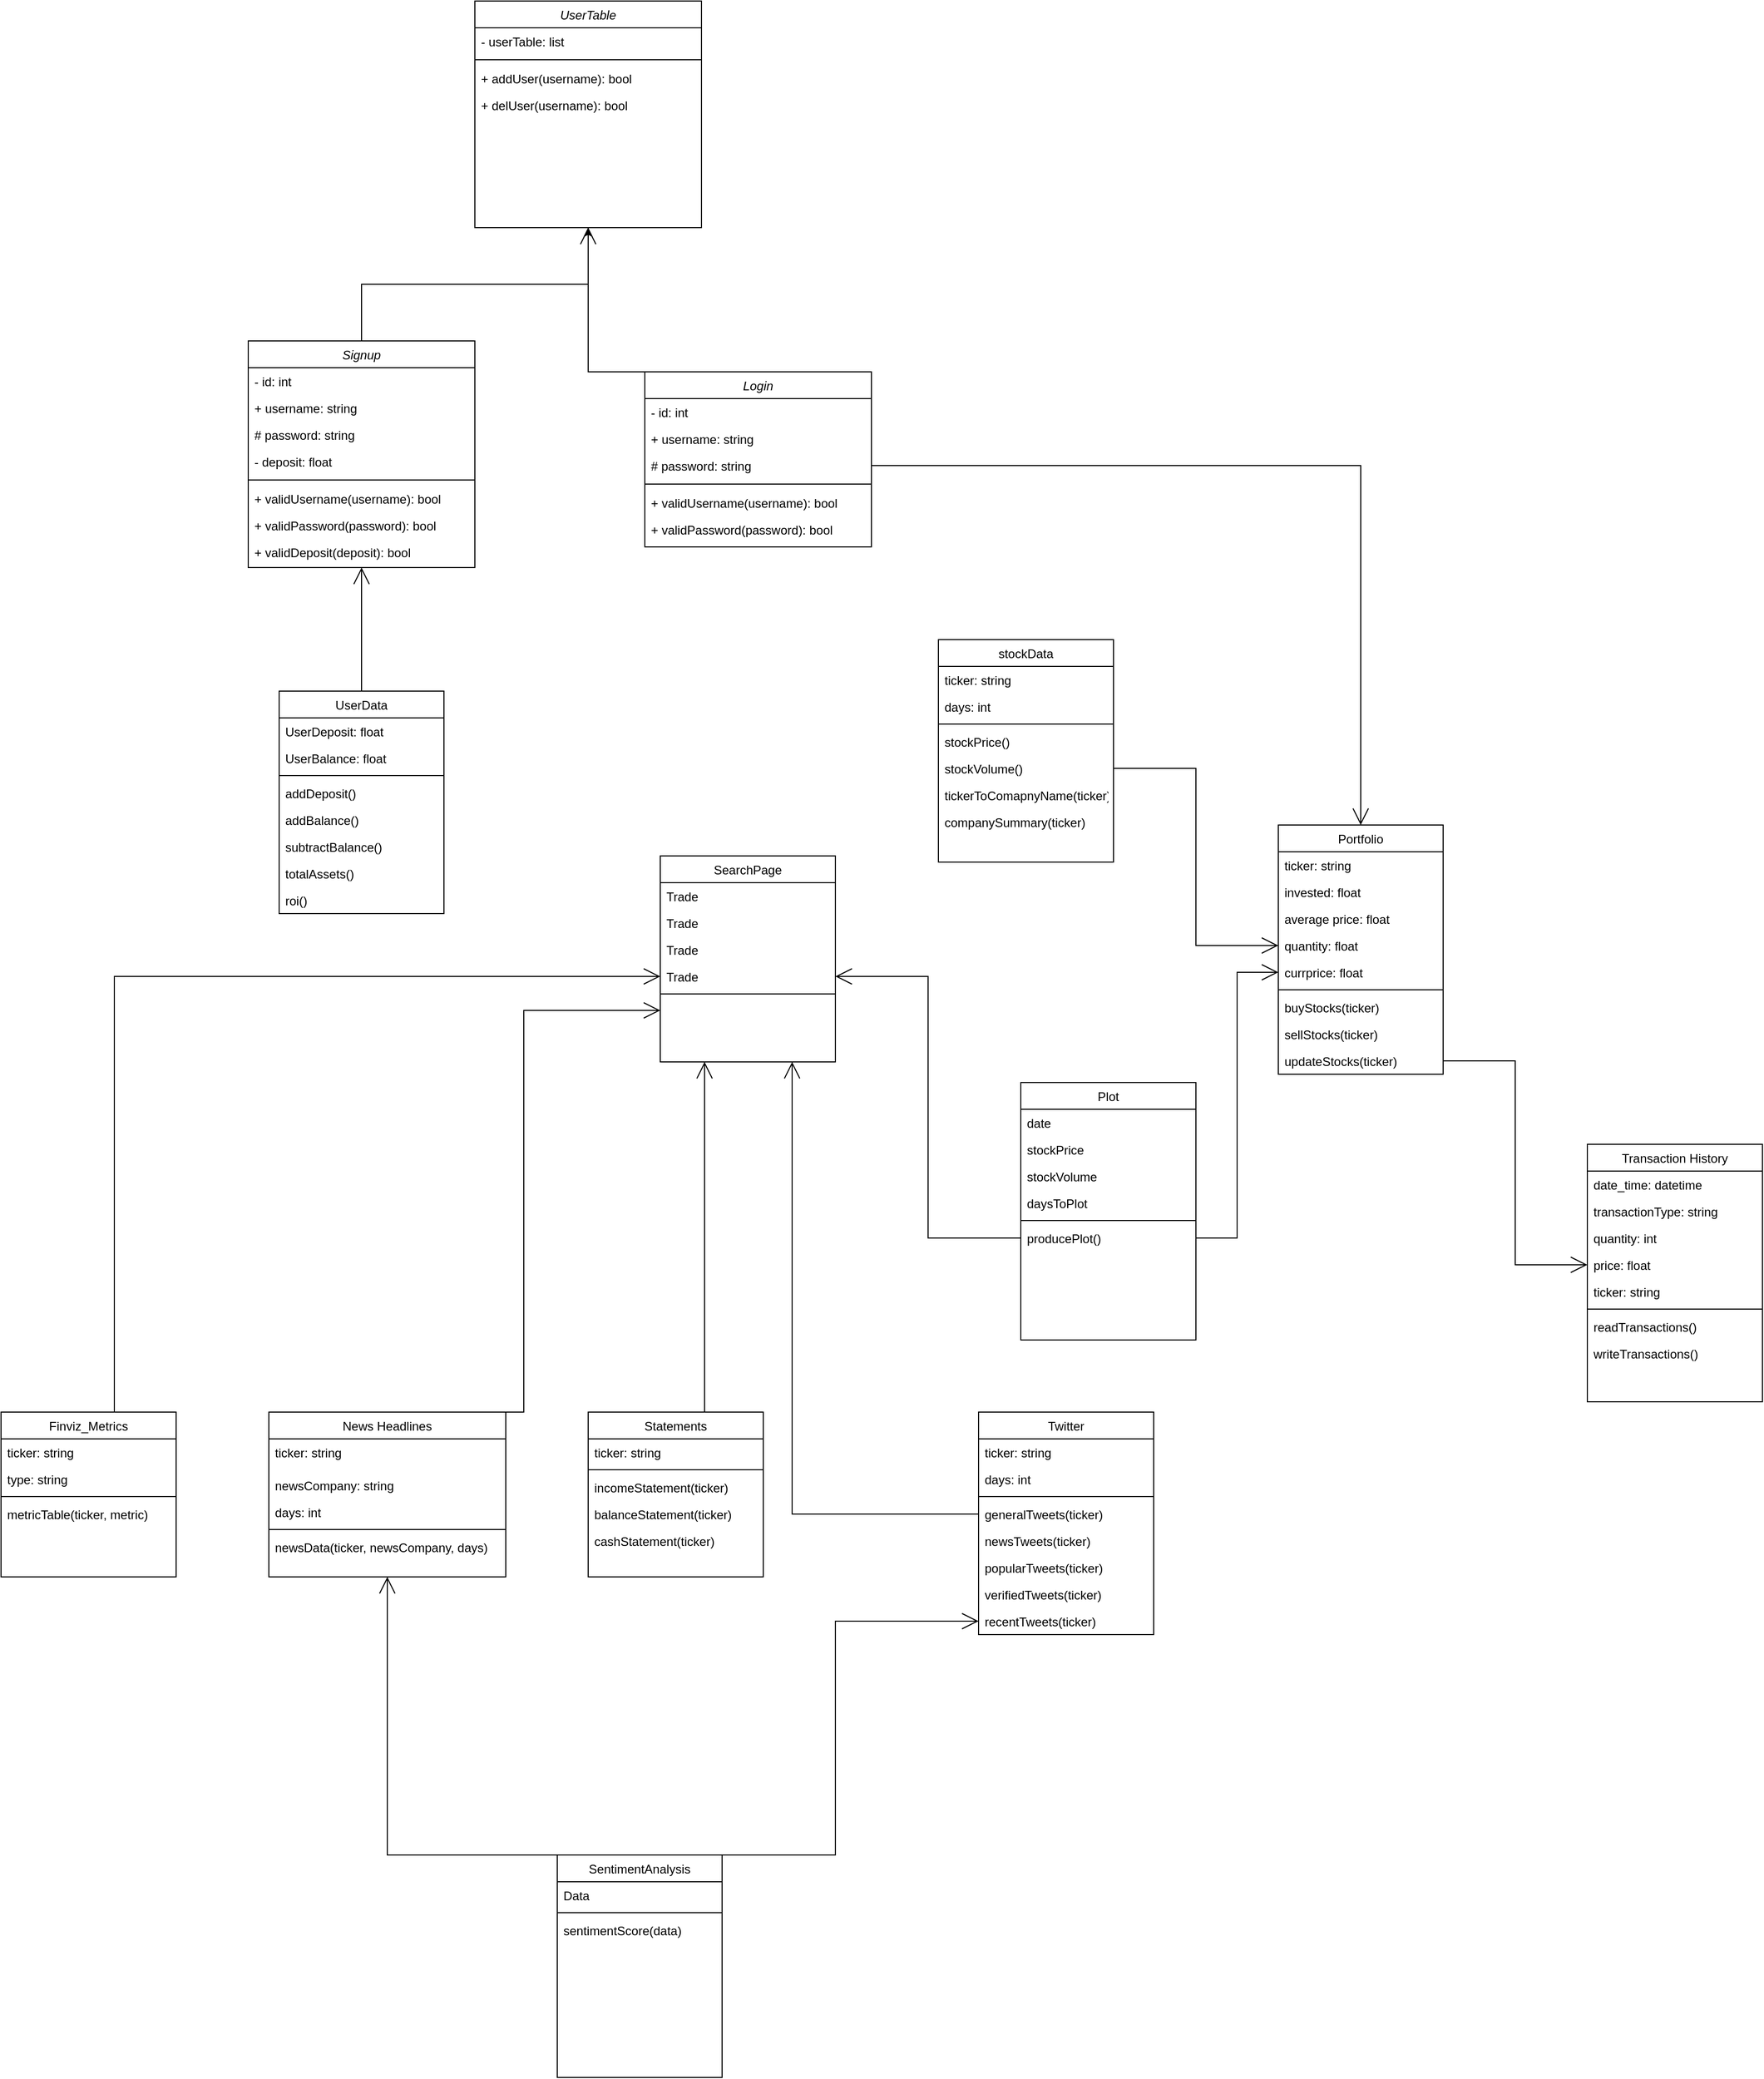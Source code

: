 <mxfile version="17.4.1" type="github">
  <diagram id="C5RBs43oDa-KdzZeNtuy" name="Page-1">
    <mxGraphModel dx="880" dy="1065" grid="1" gridSize="10" guides="1" tooltips="1" connect="1" arrows="1" fold="1" page="1" pageScale="1" pageWidth="827" pageHeight="1169" math="0" shadow="0">
      <root>
        <mxCell id="WIyWlLk6GJQsqaUBKTNV-0" />
        <mxCell id="WIyWlLk6GJQsqaUBKTNV-1" parent="WIyWlLk6GJQsqaUBKTNV-0" />
        <mxCell id="SwWnkaGLs_BpTsQp-Isk-21" style="edgeStyle=elbowEdgeStyle;rounded=0;orthogonalLoop=1;jettySize=auto;html=1;exitX=0.5;exitY=0;exitDx=0;exitDy=0;entryX=0.5;entryY=1;entryDx=0;entryDy=0;endArrow=open;startSize=14;endSize=14;sourcePerimeterSpacing=8;targetPerimeterSpacing=8;" parent="WIyWlLk6GJQsqaUBKTNV-1" source="zkfFHV4jXpPFQw0GAbJ--0" target="1vBvugrr-b-EBP5TF9qg-45" edge="1">
          <mxGeometry relative="1" as="geometry">
            <Array as="points">
              <mxPoint x="630" y="400" />
            </Array>
          </mxGeometry>
        </mxCell>
        <mxCell id="zkfFHV4jXpPFQw0GAbJ--0" value="Login" style="swimlane;fontStyle=2;align=center;verticalAlign=top;childLayout=stackLayout;horizontal=1;startSize=26;horizontalStack=0;resizeParent=1;resizeLast=0;collapsible=1;marginBottom=0;rounded=0;shadow=0;strokeWidth=1;" parent="WIyWlLk6GJQsqaUBKTNV-1" vertex="1">
          <mxGeometry x="685" y="430" width="220" height="170" as="geometry">
            <mxRectangle x="220" y="120" width="160" height="26" as="alternateBounds" />
          </mxGeometry>
        </mxCell>
        <mxCell id="1vBvugrr-b-EBP5TF9qg-0" value="- id: int" style="text;align=left;verticalAlign=top;spacingLeft=4;spacingRight=4;overflow=hidden;rotatable=0;points=[[0,0.5],[1,0.5]];portConstraint=eastwest;rounded=0;shadow=0;html=0;" parent="zkfFHV4jXpPFQw0GAbJ--0" vertex="1">
          <mxGeometry y="26" width="220" height="26" as="geometry" />
        </mxCell>
        <mxCell id="zkfFHV4jXpPFQw0GAbJ--1" value="+ username: string" style="text;align=left;verticalAlign=top;spacingLeft=4;spacingRight=4;overflow=hidden;rotatable=0;points=[[0,0.5],[1,0.5]];portConstraint=eastwest;" parent="zkfFHV4jXpPFQw0GAbJ--0" vertex="1">
          <mxGeometry y="52" width="220" height="26" as="geometry" />
        </mxCell>
        <mxCell id="zkfFHV4jXpPFQw0GAbJ--2" value="# password: string" style="text;align=left;verticalAlign=top;spacingLeft=4;spacingRight=4;overflow=hidden;rotatable=0;points=[[0,0.5],[1,0.5]];portConstraint=eastwest;rounded=0;shadow=0;html=0;" parent="zkfFHV4jXpPFQw0GAbJ--0" vertex="1">
          <mxGeometry y="78" width="220" height="26" as="geometry" />
        </mxCell>
        <mxCell id="zkfFHV4jXpPFQw0GAbJ--4" value="" style="line;html=1;strokeWidth=1;align=left;verticalAlign=middle;spacingTop=-1;spacingLeft=3;spacingRight=3;rotatable=0;labelPosition=right;points=[];portConstraint=eastwest;" parent="zkfFHV4jXpPFQw0GAbJ--0" vertex="1">
          <mxGeometry y="104" width="220" height="10" as="geometry" />
        </mxCell>
        <mxCell id="1vBvugrr-b-EBP5TF9qg-1" value="+ validUsername(username): bool&#xa;" style="text;align=left;verticalAlign=top;spacingLeft=4;spacingRight=4;overflow=hidden;rotatable=0;points=[[0,0.5],[1,0.5]];portConstraint=eastwest;" parent="zkfFHV4jXpPFQw0GAbJ--0" vertex="1">
          <mxGeometry y="114" width="220" height="26" as="geometry" />
        </mxCell>
        <mxCell id="1vBvugrr-b-EBP5TF9qg-2" value="+ validPassword(password): bool&#xa;" style="text;align=left;verticalAlign=top;spacingLeft=4;spacingRight=4;overflow=hidden;rotatable=0;points=[[0,0.5],[1,0.5]];portConstraint=eastwest;" parent="zkfFHV4jXpPFQw0GAbJ--0" vertex="1">
          <mxGeometry y="140" width="220" height="26" as="geometry" />
        </mxCell>
        <mxCell id="SwWnkaGLs_BpTsQp-Isk-0" style="edgeStyle=elbowEdgeStyle;rounded=0;orthogonalLoop=1;jettySize=auto;html=1;exitX=0.5;exitY=0;exitDx=0;exitDy=0;entryX=0.5;entryY=1;entryDx=0;entryDy=0;endArrow=open;startSize=14;endSize=14;sourcePerimeterSpacing=8;targetPerimeterSpacing=8;" parent="WIyWlLk6GJQsqaUBKTNV-1" source="zkfFHV4jXpPFQw0GAbJ--6" target="1vBvugrr-b-EBP5TF9qg-59" edge="1">
          <mxGeometry relative="1" as="geometry" />
        </mxCell>
        <mxCell id="zkfFHV4jXpPFQw0GAbJ--6" value="UserData" style="swimlane;fontStyle=0;align=center;verticalAlign=top;childLayout=stackLayout;horizontal=1;startSize=26;horizontalStack=0;resizeParent=1;resizeLast=0;collapsible=1;marginBottom=0;rounded=0;shadow=0;strokeWidth=1;" parent="WIyWlLk6GJQsqaUBKTNV-1" vertex="1">
          <mxGeometry x="330" y="740" width="160" height="216" as="geometry">
            <mxRectangle x="130" y="380" width="160" height="26" as="alternateBounds" />
          </mxGeometry>
        </mxCell>
        <mxCell id="zkfFHV4jXpPFQw0GAbJ--7" value="UserDeposit: float" style="text;align=left;verticalAlign=top;spacingLeft=4;spacingRight=4;overflow=hidden;rotatable=0;points=[[0,0.5],[1,0.5]];portConstraint=eastwest;" parent="zkfFHV4jXpPFQw0GAbJ--6" vertex="1">
          <mxGeometry y="26" width="160" height="26" as="geometry" />
        </mxCell>
        <mxCell id="zkfFHV4jXpPFQw0GAbJ--8" value="UserBalance: float" style="text;align=left;verticalAlign=top;spacingLeft=4;spacingRight=4;overflow=hidden;rotatable=0;points=[[0,0.5],[1,0.5]];portConstraint=eastwest;rounded=0;shadow=0;html=0;" parent="zkfFHV4jXpPFQw0GAbJ--6" vertex="1">
          <mxGeometry y="52" width="160" height="26" as="geometry" />
        </mxCell>
        <mxCell id="zkfFHV4jXpPFQw0GAbJ--9" value="" style="line;html=1;strokeWidth=1;align=left;verticalAlign=middle;spacingTop=-1;spacingLeft=3;spacingRight=3;rotatable=0;labelPosition=right;points=[];portConstraint=eastwest;" parent="zkfFHV4jXpPFQw0GAbJ--6" vertex="1">
          <mxGeometry y="78" width="160" height="8" as="geometry" />
        </mxCell>
        <mxCell id="zkfFHV4jXpPFQw0GAbJ--10" value="addDeposit()" style="text;align=left;verticalAlign=top;spacingLeft=4;spacingRight=4;overflow=hidden;rotatable=0;points=[[0,0.5],[1,0.5]];portConstraint=eastwest;fontStyle=0" parent="zkfFHV4jXpPFQw0GAbJ--6" vertex="1">
          <mxGeometry y="86" width="160" height="26" as="geometry" />
        </mxCell>
        <mxCell id="zkfFHV4jXpPFQw0GAbJ--11" value="addBalance()&#xa;" style="text;align=left;verticalAlign=top;spacingLeft=4;spacingRight=4;overflow=hidden;rotatable=0;points=[[0,0.5],[1,0.5]];portConstraint=eastwest;" parent="zkfFHV4jXpPFQw0GAbJ--6" vertex="1">
          <mxGeometry y="112" width="160" height="26" as="geometry" />
        </mxCell>
        <mxCell id="1vBvugrr-b-EBP5TF9qg-42" value="subtractBalance()&#xa;" style="text;align=left;verticalAlign=top;spacingLeft=4;spacingRight=4;overflow=hidden;rotatable=0;points=[[0,0.5],[1,0.5]];portConstraint=eastwest;" parent="zkfFHV4jXpPFQw0GAbJ--6" vertex="1">
          <mxGeometry y="138" width="160" height="26" as="geometry" />
        </mxCell>
        <mxCell id="1vBvugrr-b-EBP5TF9qg-43" value="totalAssets()" style="text;align=left;verticalAlign=top;spacingLeft=4;spacingRight=4;overflow=hidden;rotatable=0;points=[[0,0.5],[1,0.5]];portConstraint=eastwest;" parent="zkfFHV4jXpPFQw0GAbJ--6" vertex="1">
          <mxGeometry y="164" width="160" height="26" as="geometry" />
        </mxCell>
        <mxCell id="1vBvugrr-b-EBP5TF9qg-44" value="roi()" style="text;align=left;verticalAlign=top;spacingLeft=4;spacingRight=4;overflow=hidden;rotatable=0;points=[[0,0.5],[1,0.5]];portConstraint=eastwest;" parent="zkfFHV4jXpPFQw0GAbJ--6" vertex="1">
          <mxGeometry y="190" width="160" height="26" as="geometry" />
        </mxCell>
        <mxCell id="zkfFHV4jXpPFQw0GAbJ--13" value="SearchPage" style="swimlane;fontStyle=0;align=center;verticalAlign=top;childLayout=stackLayout;horizontal=1;startSize=26;horizontalStack=0;resizeParent=1;resizeLast=0;collapsible=1;marginBottom=0;rounded=0;shadow=0;strokeWidth=1;" parent="WIyWlLk6GJQsqaUBKTNV-1" vertex="1">
          <mxGeometry x="700" y="900" width="170" height="200" as="geometry">
            <mxRectangle x="340" y="380" width="170" height="26" as="alternateBounds" />
          </mxGeometry>
        </mxCell>
        <mxCell id="zkfFHV4jXpPFQw0GAbJ--14" value="Trade" style="text;align=left;verticalAlign=top;spacingLeft=4;spacingRight=4;overflow=hidden;rotatable=0;points=[[0,0.5],[1,0.5]];portConstraint=eastwest;" parent="zkfFHV4jXpPFQw0GAbJ--13" vertex="1">
          <mxGeometry y="26" width="170" height="26" as="geometry" />
        </mxCell>
        <mxCell id="1vBvugrr-b-EBP5TF9qg-7" value="Trade" style="text;align=left;verticalAlign=top;spacingLeft=4;spacingRight=4;overflow=hidden;rotatable=0;points=[[0,0.5],[1,0.5]];portConstraint=eastwest;" parent="zkfFHV4jXpPFQw0GAbJ--13" vertex="1">
          <mxGeometry y="52" width="170" height="26" as="geometry" />
        </mxCell>
        <mxCell id="1vBvugrr-b-EBP5TF9qg-8" value="Trade" style="text;align=left;verticalAlign=top;spacingLeft=4;spacingRight=4;overflow=hidden;rotatable=0;points=[[0,0.5],[1,0.5]];portConstraint=eastwest;" parent="zkfFHV4jXpPFQw0GAbJ--13" vertex="1">
          <mxGeometry y="78" width="170" height="26" as="geometry" />
        </mxCell>
        <mxCell id="1vBvugrr-b-EBP5TF9qg-9" value="Trade" style="text;align=left;verticalAlign=top;spacingLeft=4;spacingRight=4;overflow=hidden;rotatable=0;points=[[0,0.5],[1,0.5]];portConstraint=eastwest;" parent="zkfFHV4jXpPFQw0GAbJ--13" vertex="1">
          <mxGeometry y="104" width="170" height="26" as="geometry" />
        </mxCell>
        <mxCell id="zkfFHV4jXpPFQw0GAbJ--15" value="" style="line;html=1;strokeWidth=1;align=left;verticalAlign=middle;spacingTop=-1;spacingLeft=3;spacingRight=3;rotatable=0;labelPosition=right;points=[];portConstraint=eastwest;" parent="zkfFHV4jXpPFQw0GAbJ--13" vertex="1">
          <mxGeometry y="130" width="170" height="8" as="geometry" />
        </mxCell>
        <mxCell id="zkfFHV4jXpPFQw0GAbJ--17" value="Portfolio&#xa;" style="swimlane;fontStyle=0;align=center;verticalAlign=top;childLayout=stackLayout;horizontal=1;startSize=26;horizontalStack=0;resizeParent=1;resizeLast=0;collapsible=1;marginBottom=0;rounded=0;shadow=0;strokeWidth=1;" parent="WIyWlLk6GJQsqaUBKTNV-1" vertex="1">
          <mxGeometry x="1300" y="870" width="160" height="242" as="geometry">
            <mxRectangle x="550" y="140" width="160" height="26" as="alternateBounds" />
          </mxGeometry>
        </mxCell>
        <mxCell id="zkfFHV4jXpPFQw0GAbJ--18" value="ticker: string" style="text;align=left;verticalAlign=top;spacingLeft=4;spacingRight=4;overflow=hidden;rotatable=0;points=[[0,0.5],[1,0.5]];portConstraint=eastwest;" parent="zkfFHV4jXpPFQw0GAbJ--17" vertex="1">
          <mxGeometry y="26" width="160" height="26" as="geometry" />
        </mxCell>
        <mxCell id="zkfFHV4jXpPFQw0GAbJ--21" value="invested: float" style="text;align=left;verticalAlign=top;spacingLeft=4;spacingRight=4;overflow=hidden;rotatable=0;points=[[0,0.5],[1,0.5]];portConstraint=eastwest;rounded=0;shadow=0;html=0;" parent="zkfFHV4jXpPFQw0GAbJ--17" vertex="1">
          <mxGeometry y="52" width="160" height="26" as="geometry" />
        </mxCell>
        <mxCell id="zkfFHV4jXpPFQw0GAbJ--22" value="average price: float" style="text;align=left;verticalAlign=top;spacingLeft=4;spacingRight=4;overflow=hidden;rotatable=0;points=[[0,0.5],[1,0.5]];portConstraint=eastwest;rounded=0;shadow=0;html=0;" parent="zkfFHV4jXpPFQw0GAbJ--17" vertex="1">
          <mxGeometry y="78" width="160" height="26" as="geometry" />
        </mxCell>
        <mxCell id="zkfFHV4jXpPFQw0GAbJ--19" value="quantity: float" style="text;align=left;verticalAlign=top;spacingLeft=4;spacingRight=4;overflow=hidden;rotatable=0;points=[[0,0.5],[1,0.5]];portConstraint=eastwest;rounded=0;shadow=0;html=0;" parent="zkfFHV4jXpPFQw0GAbJ--17" vertex="1">
          <mxGeometry y="104" width="160" height="26" as="geometry" />
        </mxCell>
        <mxCell id="zkfFHV4jXpPFQw0GAbJ--20" value="currprice: float" style="text;align=left;verticalAlign=top;spacingLeft=4;spacingRight=4;overflow=hidden;rotatable=0;points=[[0,0.5],[1,0.5]];portConstraint=eastwest;rounded=0;shadow=0;html=0;" parent="zkfFHV4jXpPFQw0GAbJ--17" vertex="1">
          <mxGeometry y="130" width="160" height="26" as="geometry" />
        </mxCell>
        <mxCell id="zkfFHV4jXpPFQw0GAbJ--23" value="" style="line;html=1;strokeWidth=1;align=left;verticalAlign=middle;spacingTop=-1;spacingLeft=3;spacingRight=3;rotatable=0;labelPosition=right;points=[];portConstraint=eastwest;" parent="zkfFHV4jXpPFQw0GAbJ--17" vertex="1">
          <mxGeometry y="156" width="160" height="8" as="geometry" />
        </mxCell>
        <mxCell id="1vBvugrr-b-EBP5TF9qg-38" value="buyStocks(ticker)" style="text;align=left;verticalAlign=top;spacingLeft=4;spacingRight=4;overflow=hidden;rotatable=0;points=[[0,0.5],[1,0.5]];portConstraint=eastwest;" parent="zkfFHV4jXpPFQw0GAbJ--17" vertex="1">
          <mxGeometry y="164" width="160" height="26" as="geometry" />
        </mxCell>
        <mxCell id="1vBvugrr-b-EBP5TF9qg-39" value="sellStocks(ticker)" style="text;align=left;verticalAlign=top;spacingLeft=4;spacingRight=4;overflow=hidden;rotatable=0;points=[[0,0.5],[1,0.5]];portConstraint=eastwest;" parent="zkfFHV4jXpPFQw0GAbJ--17" vertex="1">
          <mxGeometry y="190" width="160" height="26" as="geometry" />
        </mxCell>
        <mxCell id="1vBvugrr-b-EBP5TF9qg-40" value="updateStocks(ticker)" style="text;align=left;verticalAlign=top;spacingLeft=4;spacingRight=4;overflow=hidden;rotatable=0;points=[[0,0.5],[1,0.5]];portConstraint=eastwest;" parent="zkfFHV4jXpPFQw0GAbJ--17" vertex="1">
          <mxGeometry y="216" width="160" height="26" as="geometry" />
        </mxCell>
        <mxCell id="1vBvugrr-b-EBP5TF9qg-10" value="Twitter" style="swimlane;fontStyle=0;align=center;verticalAlign=top;childLayout=stackLayout;horizontal=1;startSize=26;horizontalStack=0;resizeParent=1;resizeLast=0;collapsible=1;marginBottom=0;rounded=0;shadow=0;strokeWidth=1;" parent="WIyWlLk6GJQsqaUBKTNV-1" vertex="1">
          <mxGeometry x="1009" y="1440" width="170" height="216" as="geometry">
            <mxRectangle x="340" y="380" width="170" height="26" as="alternateBounds" />
          </mxGeometry>
        </mxCell>
        <mxCell id="DffemcRE4dp927zeS9C9-16" value="ticker: string" style="text;align=left;verticalAlign=top;spacingLeft=4;spacingRight=4;overflow=hidden;rotatable=0;points=[[0,0.5],[1,0.5]];portConstraint=eastwest;" parent="1vBvugrr-b-EBP5TF9qg-10" vertex="1">
          <mxGeometry y="26" width="170" height="26" as="geometry" />
        </mxCell>
        <mxCell id="DffemcRE4dp927zeS9C9-17" value="days: int" style="text;align=left;verticalAlign=top;spacingLeft=4;spacingRight=4;overflow=hidden;rotatable=0;points=[[0,0.5],[1,0.5]];portConstraint=eastwest;" parent="1vBvugrr-b-EBP5TF9qg-10" vertex="1">
          <mxGeometry y="52" width="170" height="26" as="geometry" />
        </mxCell>
        <mxCell id="1vBvugrr-b-EBP5TF9qg-15" value="" style="line;html=1;strokeWidth=1;align=left;verticalAlign=middle;spacingTop=-1;spacingLeft=3;spacingRight=3;rotatable=0;labelPosition=right;points=[];portConstraint=eastwest;" parent="1vBvugrr-b-EBP5TF9qg-10" vertex="1">
          <mxGeometry y="78" width="170" height="8" as="geometry" />
        </mxCell>
        <mxCell id="1vBvugrr-b-EBP5TF9qg-11" value="generalTweets(ticker)" style="text;align=left;verticalAlign=top;spacingLeft=4;spacingRight=4;overflow=hidden;rotatable=0;points=[[0,0.5],[1,0.5]];portConstraint=eastwest;" parent="1vBvugrr-b-EBP5TF9qg-10" vertex="1">
          <mxGeometry y="86" width="170" height="26" as="geometry" />
        </mxCell>
        <mxCell id="1vBvugrr-b-EBP5TF9qg-12" value="newsTweets(ticker)" style="text;align=left;verticalAlign=top;spacingLeft=4;spacingRight=4;overflow=hidden;rotatable=0;points=[[0,0.5],[1,0.5]];portConstraint=eastwest;" parent="1vBvugrr-b-EBP5TF9qg-10" vertex="1">
          <mxGeometry y="112" width="170" height="26" as="geometry" />
        </mxCell>
        <mxCell id="1vBvugrr-b-EBP5TF9qg-14" value="popularTweets(ticker)" style="text;align=left;verticalAlign=top;spacingLeft=4;spacingRight=4;overflow=hidden;rotatable=0;points=[[0,0.5],[1,0.5]];portConstraint=eastwest;" parent="1vBvugrr-b-EBP5TF9qg-10" vertex="1">
          <mxGeometry y="138" width="170" height="26" as="geometry" />
        </mxCell>
        <mxCell id="1vBvugrr-b-EBP5TF9qg-13" value="verifiedTweets(ticker)" style="text;align=left;verticalAlign=top;spacingLeft=4;spacingRight=4;overflow=hidden;rotatable=0;points=[[0,0.5],[1,0.5]];portConstraint=eastwest;" parent="1vBvugrr-b-EBP5TF9qg-10" vertex="1">
          <mxGeometry y="164" width="170" height="26" as="geometry" />
        </mxCell>
        <mxCell id="1vBvugrr-b-EBP5TF9qg-71" value="recentTweets(ticker)" style="text;align=left;verticalAlign=top;spacingLeft=4;spacingRight=4;overflow=hidden;rotatable=0;points=[[0,0.5],[1,0.5]];portConstraint=eastwest;" parent="1vBvugrr-b-EBP5TF9qg-10" vertex="1">
          <mxGeometry y="190" width="170" height="26" as="geometry" />
        </mxCell>
        <mxCell id="SwWnkaGLs_BpTsQp-Isk-17" style="edgeStyle=elbowEdgeStyle;rounded=0;orthogonalLoop=1;jettySize=auto;html=1;exitX=0.5;exitY=0;exitDx=0;exitDy=0;entryX=0;entryY=0.75;entryDx=0;entryDy=0;endArrow=open;startSize=14;endSize=14;sourcePerimeterSpacing=8;targetPerimeterSpacing=8;" parent="WIyWlLk6GJQsqaUBKTNV-1" source="1vBvugrr-b-EBP5TF9qg-16" target="zkfFHV4jXpPFQw0GAbJ--13" edge="1">
          <mxGeometry relative="1" as="geometry" />
        </mxCell>
        <mxCell id="1vBvugrr-b-EBP5TF9qg-16" value="News Headlines" style="swimlane;fontStyle=0;align=center;verticalAlign=top;childLayout=stackLayout;horizontal=1;startSize=26;horizontalStack=0;resizeParent=1;resizeLast=0;collapsible=1;marginBottom=0;rounded=0;shadow=0;strokeWidth=1;" parent="WIyWlLk6GJQsqaUBKTNV-1" vertex="1">
          <mxGeometry x="320" y="1440" width="230" height="160" as="geometry">
            <mxRectangle x="340" y="380" width="170" height="26" as="alternateBounds" />
          </mxGeometry>
        </mxCell>
        <mxCell id="1vBvugrr-b-EBP5TF9qg-17" value="ticker: string" style="text;align=left;verticalAlign=top;spacingLeft=4;spacingRight=4;overflow=hidden;rotatable=0;points=[[0,0.5],[1,0.5]];portConstraint=eastwest;" parent="1vBvugrr-b-EBP5TF9qg-16" vertex="1">
          <mxGeometry y="26" width="230" height="32" as="geometry" />
        </mxCell>
        <mxCell id="1vBvugrr-b-EBP5TF9qg-18" value="newsCompany: string" style="text;align=left;verticalAlign=top;spacingLeft=4;spacingRight=4;overflow=hidden;rotatable=0;points=[[0,0.5],[1,0.5]];portConstraint=eastwest;" parent="1vBvugrr-b-EBP5TF9qg-16" vertex="1">
          <mxGeometry y="58" width="230" height="26" as="geometry" />
        </mxCell>
        <mxCell id="1vBvugrr-b-EBP5TF9qg-20" value="days: int" style="text;align=left;verticalAlign=top;spacingLeft=4;spacingRight=4;overflow=hidden;rotatable=0;points=[[0,0.5],[1,0.5]];portConstraint=eastwest;" parent="1vBvugrr-b-EBP5TF9qg-16" vertex="1">
          <mxGeometry y="84" width="230" height="26" as="geometry" />
        </mxCell>
        <mxCell id="1vBvugrr-b-EBP5TF9qg-21" value="" style="line;html=1;strokeWidth=1;align=left;verticalAlign=middle;spacingTop=-1;spacingLeft=3;spacingRight=3;rotatable=0;labelPosition=right;points=[];portConstraint=eastwest;" parent="1vBvugrr-b-EBP5TF9qg-16" vertex="1">
          <mxGeometry y="110" width="230" height="8" as="geometry" />
        </mxCell>
        <mxCell id="DffemcRE4dp927zeS9C9-19" value="newsData(ticker, newsCompany, days)" style="text;align=left;verticalAlign=top;spacingLeft=4;spacingRight=4;overflow=hidden;rotatable=0;points=[[0,0.5],[1,0.5]];portConstraint=eastwest;" parent="1vBvugrr-b-EBP5TF9qg-16" vertex="1">
          <mxGeometry y="118" width="230" height="26" as="geometry" />
        </mxCell>
        <mxCell id="1vBvugrr-b-EBP5TF9qg-22" value="Transaction History" style="swimlane;fontStyle=0;align=center;verticalAlign=top;childLayout=stackLayout;horizontal=1;startSize=26;horizontalStack=0;resizeParent=1;resizeLast=0;collapsible=1;marginBottom=0;rounded=0;shadow=0;strokeWidth=1;" parent="WIyWlLk6GJQsqaUBKTNV-1" vertex="1">
          <mxGeometry x="1600" y="1180" width="170" height="250" as="geometry">
            <mxRectangle x="340" y="380" width="170" height="26" as="alternateBounds" />
          </mxGeometry>
        </mxCell>
        <mxCell id="1vBvugrr-b-EBP5TF9qg-23" value="date_time: datetime" style="text;align=left;verticalAlign=top;spacingLeft=4;spacingRight=4;overflow=hidden;rotatable=0;points=[[0,0.5],[1,0.5]];portConstraint=eastwest;" parent="1vBvugrr-b-EBP5TF9qg-22" vertex="1">
          <mxGeometry y="26" width="170" height="26" as="geometry" />
        </mxCell>
        <mxCell id="1vBvugrr-b-EBP5TF9qg-25" value="transactionType: string" style="text;align=left;verticalAlign=top;spacingLeft=4;spacingRight=4;overflow=hidden;rotatable=0;points=[[0,0.5],[1,0.5]];portConstraint=eastwest;" parent="1vBvugrr-b-EBP5TF9qg-22" vertex="1">
          <mxGeometry y="52" width="170" height="26" as="geometry" />
        </mxCell>
        <mxCell id="1vBvugrr-b-EBP5TF9qg-75" value="quantity: int" style="text;align=left;verticalAlign=top;spacingLeft=4;spacingRight=4;overflow=hidden;rotatable=0;points=[[0,0.5],[1,0.5]];portConstraint=eastwest;" parent="1vBvugrr-b-EBP5TF9qg-22" vertex="1">
          <mxGeometry y="78" width="170" height="26" as="geometry" />
        </mxCell>
        <mxCell id="1vBvugrr-b-EBP5TF9qg-26" value="price: float" style="text;align=left;verticalAlign=top;spacingLeft=4;spacingRight=4;overflow=hidden;rotatable=0;points=[[0,0.5],[1,0.5]];portConstraint=eastwest;" parent="1vBvugrr-b-EBP5TF9qg-22" vertex="1">
          <mxGeometry y="104" width="170" height="26" as="geometry" />
        </mxCell>
        <mxCell id="1vBvugrr-b-EBP5TF9qg-73" value="ticker: string" style="text;align=left;verticalAlign=top;spacingLeft=4;spacingRight=4;overflow=hidden;rotatable=0;points=[[0,0.5],[1,0.5]];portConstraint=eastwest;" parent="1vBvugrr-b-EBP5TF9qg-22" vertex="1">
          <mxGeometry y="130" width="170" height="26" as="geometry" />
        </mxCell>
        <mxCell id="1vBvugrr-b-EBP5TF9qg-27" value="" style="line;html=1;strokeWidth=1;align=left;verticalAlign=middle;spacingTop=-1;spacingLeft=3;spacingRight=3;rotatable=0;labelPosition=right;points=[];portConstraint=eastwest;" parent="1vBvugrr-b-EBP5TF9qg-22" vertex="1">
          <mxGeometry y="156" width="170" height="8" as="geometry" />
        </mxCell>
        <mxCell id="1vBvugrr-b-EBP5TF9qg-79" value="readTransactions()" style="text;align=left;verticalAlign=top;spacingLeft=4;spacingRight=4;overflow=hidden;rotatable=0;points=[[0,0.5],[1,0.5]];portConstraint=eastwest;" parent="1vBvugrr-b-EBP5TF9qg-22" vertex="1">
          <mxGeometry y="164" width="170" height="26" as="geometry" />
        </mxCell>
        <mxCell id="1vBvugrr-b-EBP5TF9qg-78" value="writeTransactions()" style="text;align=left;verticalAlign=top;spacingLeft=4;spacingRight=4;overflow=hidden;rotatable=0;points=[[0,0.5],[1,0.5]];portConstraint=eastwest;" parent="1vBvugrr-b-EBP5TF9qg-22" vertex="1">
          <mxGeometry y="190" width="170" height="26" as="geometry" />
        </mxCell>
        <mxCell id="1vBvugrr-b-EBP5TF9qg-45" value="UserTable" style="swimlane;fontStyle=2;align=center;verticalAlign=top;childLayout=stackLayout;horizontal=1;startSize=26;horizontalStack=0;resizeParent=1;resizeLast=0;collapsible=1;marginBottom=0;rounded=0;shadow=0;strokeWidth=1;" parent="WIyWlLk6GJQsqaUBKTNV-1" vertex="1">
          <mxGeometry x="520" y="70" width="220" height="220" as="geometry">
            <mxRectangle x="220" y="120" width="160" height="26" as="alternateBounds" />
          </mxGeometry>
        </mxCell>
        <mxCell id="1vBvugrr-b-EBP5TF9qg-46" value="- userTable: list" style="text;align=left;verticalAlign=top;spacingLeft=4;spacingRight=4;overflow=hidden;rotatable=0;points=[[0,0.5],[1,0.5]];portConstraint=eastwest;rounded=0;shadow=0;html=0;" parent="1vBvugrr-b-EBP5TF9qg-45" vertex="1">
          <mxGeometry y="26" width="220" height="26" as="geometry" />
        </mxCell>
        <mxCell id="1vBvugrr-b-EBP5TF9qg-50" value="" style="line;html=1;strokeWidth=1;align=left;verticalAlign=middle;spacingTop=-1;spacingLeft=3;spacingRight=3;rotatable=0;labelPosition=right;points=[];portConstraint=eastwest;" parent="1vBvugrr-b-EBP5TF9qg-45" vertex="1">
          <mxGeometry y="52" width="220" height="10" as="geometry" />
        </mxCell>
        <mxCell id="1vBvugrr-b-EBP5TF9qg-51" value="+ addUser(username): bool&#xa;" style="text;align=left;verticalAlign=top;spacingLeft=4;spacingRight=4;overflow=hidden;rotatable=0;points=[[0,0.5],[1,0.5]];portConstraint=eastwest;" parent="1vBvugrr-b-EBP5TF9qg-45" vertex="1">
          <mxGeometry y="62" width="220" height="26" as="geometry" />
        </mxCell>
        <mxCell id="1vBvugrr-b-EBP5TF9qg-52" value="+ delUser(username): bool&#xa;" style="text;align=left;verticalAlign=top;spacingLeft=4;spacingRight=4;overflow=hidden;rotatable=0;points=[[0,0.5],[1,0.5]];portConstraint=eastwest;" parent="1vBvugrr-b-EBP5TF9qg-45" vertex="1">
          <mxGeometry y="88" width="220" height="26" as="geometry" />
        </mxCell>
        <mxCell id="1vBvugrr-b-EBP5TF9qg-69" style="edgeStyle=orthogonalEdgeStyle;rounded=0;orthogonalLoop=1;jettySize=auto;html=1;entryX=0.5;entryY=1;entryDx=0;entryDy=0;" parent="WIyWlLk6GJQsqaUBKTNV-1" source="1vBvugrr-b-EBP5TF9qg-59" target="1vBvugrr-b-EBP5TF9qg-45" edge="1">
          <mxGeometry relative="1" as="geometry" />
        </mxCell>
        <mxCell id="1vBvugrr-b-EBP5TF9qg-59" value="Signup" style="swimlane;fontStyle=2;align=center;verticalAlign=top;childLayout=stackLayout;horizontal=1;startSize=26;horizontalStack=0;resizeParent=1;resizeLast=0;collapsible=1;marginBottom=0;rounded=0;shadow=0;strokeWidth=1;" parent="WIyWlLk6GJQsqaUBKTNV-1" vertex="1">
          <mxGeometry x="300" y="400" width="220" height="220" as="geometry">
            <mxRectangle x="220" y="120" width="160" height="26" as="alternateBounds" />
          </mxGeometry>
        </mxCell>
        <mxCell id="1vBvugrr-b-EBP5TF9qg-60" value="- id: int" style="text;align=left;verticalAlign=top;spacingLeft=4;spacingRight=4;overflow=hidden;rotatable=0;points=[[0,0.5],[1,0.5]];portConstraint=eastwest;rounded=0;shadow=0;html=0;" parent="1vBvugrr-b-EBP5TF9qg-59" vertex="1">
          <mxGeometry y="26" width="220" height="26" as="geometry" />
        </mxCell>
        <mxCell id="1vBvugrr-b-EBP5TF9qg-61" value="+ username: string" style="text;align=left;verticalAlign=top;spacingLeft=4;spacingRight=4;overflow=hidden;rotatable=0;points=[[0,0.5],[1,0.5]];portConstraint=eastwest;" parent="1vBvugrr-b-EBP5TF9qg-59" vertex="1">
          <mxGeometry y="52" width="220" height="26" as="geometry" />
        </mxCell>
        <mxCell id="1vBvugrr-b-EBP5TF9qg-62" value="# password: string" style="text;align=left;verticalAlign=top;spacingLeft=4;spacingRight=4;overflow=hidden;rotatable=0;points=[[0,0.5],[1,0.5]];portConstraint=eastwest;rounded=0;shadow=0;html=0;" parent="1vBvugrr-b-EBP5TF9qg-59" vertex="1">
          <mxGeometry y="78" width="220" height="26" as="geometry" />
        </mxCell>
        <mxCell id="1vBvugrr-b-EBP5TF9qg-63" value="- deposit: float&#xa;" style="text;align=left;verticalAlign=top;spacingLeft=4;spacingRight=4;overflow=hidden;rotatable=0;points=[[0,0.5],[1,0.5]];portConstraint=eastwest;rounded=0;shadow=0;html=0;" parent="1vBvugrr-b-EBP5TF9qg-59" vertex="1">
          <mxGeometry y="104" width="220" height="26" as="geometry" />
        </mxCell>
        <mxCell id="1vBvugrr-b-EBP5TF9qg-64" value="" style="line;html=1;strokeWidth=1;align=left;verticalAlign=middle;spacingTop=-1;spacingLeft=3;spacingRight=3;rotatable=0;labelPosition=right;points=[];portConstraint=eastwest;" parent="1vBvugrr-b-EBP5TF9qg-59" vertex="1">
          <mxGeometry y="130" width="220" height="10" as="geometry" />
        </mxCell>
        <mxCell id="1vBvugrr-b-EBP5TF9qg-65" value="+ validUsername(username): bool&#xa;" style="text;align=left;verticalAlign=top;spacingLeft=4;spacingRight=4;overflow=hidden;rotatable=0;points=[[0,0.5],[1,0.5]];portConstraint=eastwest;" parent="1vBvugrr-b-EBP5TF9qg-59" vertex="1">
          <mxGeometry y="140" width="220" height="26" as="geometry" />
        </mxCell>
        <mxCell id="1vBvugrr-b-EBP5TF9qg-66" value="+ validPassword(password): bool&#xa;" style="text;align=left;verticalAlign=top;spacingLeft=4;spacingRight=4;overflow=hidden;rotatable=0;points=[[0,0.5],[1,0.5]];portConstraint=eastwest;" parent="1vBvugrr-b-EBP5TF9qg-59" vertex="1">
          <mxGeometry y="166" width="220" height="26" as="geometry" />
        </mxCell>
        <mxCell id="1vBvugrr-b-EBP5TF9qg-67" value="+ validDeposit(deposit): bool&#xa;" style="text;align=left;verticalAlign=top;spacingLeft=4;spacingRight=4;overflow=hidden;rotatable=0;points=[[0,0.5],[1,0.5]];portConstraint=eastwest;" parent="1vBvugrr-b-EBP5TF9qg-59" vertex="1">
          <mxGeometry y="192" width="220" height="26" as="geometry" />
        </mxCell>
        <mxCell id="SwWnkaGLs_BpTsQp-Isk-16" style="edgeStyle=elbowEdgeStyle;rounded=0;orthogonalLoop=1;jettySize=auto;html=1;exitX=0.5;exitY=0;exitDx=0;exitDy=0;entryX=0.25;entryY=1;entryDx=0;entryDy=0;endArrow=open;startSize=14;endSize=14;sourcePerimeterSpacing=8;targetPerimeterSpacing=8;" parent="WIyWlLk6GJQsqaUBKTNV-1" source="DffemcRE4dp927zeS9C9-0" target="zkfFHV4jXpPFQw0GAbJ--13" edge="1">
          <mxGeometry relative="1" as="geometry">
            <Array as="points">
              <mxPoint x="743" y="1300" />
            </Array>
          </mxGeometry>
        </mxCell>
        <mxCell id="DffemcRE4dp927zeS9C9-0" value="Statements" style="swimlane;fontStyle=0;align=center;verticalAlign=top;childLayout=stackLayout;horizontal=1;startSize=26;horizontalStack=0;resizeParent=1;resizeLast=0;collapsible=1;marginBottom=0;rounded=0;shadow=0;strokeWidth=1;" parent="WIyWlLk6GJQsqaUBKTNV-1" vertex="1">
          <mxGeometry x="630" y="1440" width="170" height="160" as="geometry">
            <mxRectangle x="340" y="380" width="170" height="26" as="alternateBounds" />
          </mxGeometry>
        </mxCell>
        <mxCell id="DffemcRE4dp927zeS9C9-3" value="ticker: string" style="text;align=left;verticalAlign=top;spacingLeft=4;spacingRight=4;overflow=hidden;rotatable=0;points=[[0,0.5],[1,0.5]];portConstraint=eastwest;" parent="DffemcRE4dp927zeS9C9-0" vertex="1">
          <mxGeometry y="26" width="170" height="26" as="geometry" />
        </mxCell>
        <mxCell id="DffemcRE4dp927zeS9C9-5" value="" style="line;html=1;strokeWidth=1;align=left;verticalAlign=middle;spacingTop=-1;spacingLeft=3;spacingRight=3;rotatable=0;labelPosition=right;points=[];portConstraint=eastwest;" parent="DffemcRE4dp927zeS9C9-0" vertex="1">
          <mxGeometry y="52" width="170" height="8" as="geometry" />
        </mxCell>
        <mxCell id="DffemcRE4dp927zeS9C9-12" value="incomeStatement(ticker)" style="text;align=left;verticalAlign=top;spacingLeft=4;spacingRight=4;overflow=hidden;rotatable=0;points=[[0,0.5],[1,0.5]];portConstraint=eastwest;" parent="DffemcRE4dp927zeS9C9-0" vertex="1">
          <mxGeometry y="60" width="170" height="26" as="geometry" />
        </mxCell>
        <mxCell id="DffemcRE4dp927zeS9C9-13" value="balanceStatement(ticker)" style="text;align=left;verticalAlign=top;spacingLeft=4;spacingRight=4;overflow=hidden;rotatable=0;points=[[0,0.5],[1,0.5]];portConstraint=eastwest;" parent="DffemcRE4dp927zeS9C9-0" vertex="1">
          <mxGeometry y="86" width="170" height="26" as="geometry" />
        </mxCell>
        <mxCell id="DffemcRE4dp927zeS9C9-14" value="cashStatement(ticker)" style="text;align=left;verticalAlign=top;spacingLeft=4;spacingRight=4;overflow=hidden;rotatable=0;points=[[0,0.5],[1,0.5]];portConstraint=eastwest;" parent="DffemcRE4dp927zeS9C9-0" vertex="1">
          <mxGeometry y="112" width="170" height="26" as="geometry" />
        </mxCell>
        <mxCell id="SwWnkaGLs_BpTsQp-Isk-18" style="edgeStyle=elbowEdgeStyle;rounded=0;orthogonalLoop=1;jettySize=auto;html=1;exitX=0.5;exitY=0;exitDx=0;exitDy=0;entryX=0;entryY=0.5;entryDx=0;entryDy=0;endArrow=open;startSize=14;endSize=14;sourcePerimeterSpacing=8;targetPerimeterSpacing=8;" parent="WIyWlLk6GJQsqaUBKTNV-1" source="DffemcRE4dp927zeS9C9-20" target="1vBvugrr-b-EBP5TF9qg-9" edge="1">
          <mxGeometry relative="1" as="geometry">
            <Array as="points">
              <mxPoint x="170" y="1270" />
            </Array>
          </mxGeometry>
        </mxCell>
        <mxCell id="DffemcRE4dp927zeS9C9-20" value="Finviz_Metrics" style="swimlane;fontStyle=0;align=center;verticalAlign=top;childLayout=stackLayout;horizontal=1;startSize=26;horizontalStack=0;resizeParent=1;resizeLast=0;collapsible=1;marginBottom=0;rounded=0;shadow=0;strokeWidth=1;" parent="WIyWlLk6GJQsqaUBKTNV-1" vertex="1">
          <mxGeometry x="60" y="1440" width="170" height="160" as="geometry">
            <mxRectangle x="340" y="380" width="170" height="26" as="alternateBounds" />
          </mxGeometry>
        </mxCell>
        <mxCell id="DffemcRE4dp927zeS9C9-21" value="ticker: string" style="text;align=left;verticalAlign=top;spacingLeft=4;spacingRight=4;overflow=hidden;rotatable=0;points=[[0,0.5],[1,0.5]];portConstraint=eastwest;" parent="DffemcRE4dp927zeS9C9-20" vertex="1">
          <mxGeometry y="26" width="170" height="26" as="geometry" />
        </mxCell>
        <mxCell id="DffemcRE4dp927zeS9C9-22" value="type: string" style="text;align=left;verticalAlign=top;spacingLeft=4;spacingRight=4;overflow=hidden;rotatable=0;points=[[0,0.5],[1,0.5]];portConstraint=eastwest;" parent="DffemcRE4dp927zeS9C9-20" vertex="1">
          <mxGeometry y="52" width="170" height="26" as="geometry" />
        </mxCell>
        <mxCell id="DffemcRE4dp927zeS9C9-25" value="" style="line;html=1;strokeWidth=1;align=left;verticalAlign=middle;spacingTop=-1;spacingLeft=3;spacingRight=3;rotatable=0;labelPosition=right;points=[];portConstraint=eastwest;" parent="DffemcRE4dp927zeS9C9-20" vertex="1">
          <mxGeometry y="78" width="170" height="8" as="geometry" />
        </mxCell>
        <mxCell id="DffemcRE4dp927zeS9C9-27" value="metricTable(ticker, metric)" style="text;align=left;verticalAlign=top;spacingLeft=4;spacingRight=4;overflow=hidden;rotatable=0;points=[[0,0.5],[1,0.5]];portConstraint=eastwest;" parent="DffemcRE4dp927zeS9C9-20" vertex="1">
          <mxGeometry y="86" width="170" height="26" as="geometry" />
        </mxCell>
        <mxCell id="DffemcRE4dp927zeS9C9-30" value="stockData" style="swimlane;fontStyle=0;align=center;verticalAlign=top;childLayout=stackLayout;horizontal=1;startSize=26;horizontalStack=0;resizeParent=1;resizeLast=0;collapsible=1;marginBottom=0;rounded=0;shadow=0;strokeWidth=1;" parent="WIyWlLk6GJQsqaUBKTNV-1" vertex="1">
          <mxGeometry x="970" y="690" width="170" height="216" as="geometry">
            <mxRectangle x="340" y="380" width="170" height="26" as="alternateBounds" />
          </mxGeometry>
        </mxCell>
        <mxCell id="DffemcRE4dp927zeS9C9-31" value="ticker: string" style="text;align=left;verticalAlign=top;spacingLeft=4;spacingRight=4;overflow=hidden;rotatable=0;points=[[0,0.5],[1,0.5]];portConstraint=eastwest;" parent="DffemcRE4dp927zeS9C9-30" vertex="1">
          <mxGeometry y="26" width="170" height="26" as="geometry" />
        </mxCell>
        <mxCell id="DffemcRE4dp927zeS9C9-39" value="days: int" style="text;align=left;verticalAlign=top;spacingLeft=4;spacingRight=4;overflow=hidden;rotatable=0;points=[[0,0.5],[1,0.5]];portConstraint=eastwest;" parent="DffemcRE4dp927zeS9C9-30" vertex="1">
          <mxGeometry y="52" width="170" height="26" as="geometry" />
        </mxCell>
        <mxCell id="DffemcRE4dp927zeS9C9-33" value="" style="line;html=1;strokeWidth=1;align=left;verticalAlign=middle;spacingTop=-1;spacingLeft=3;spacingRight=3;rotatable=0;labelPosition=right;points=[];portConstraint=eastwest;" parent="DffemcRE4dp927zeS9C9-30" vertex="1">
          <mxGeometry y="78" width="170" height="8" as="geometry" />
        </mxCell>
        <mxCell id="DffemcRE4dp927zeS9C9-34" value="stockPrice()" style="text;align=left;verticalAlign=top;spacingLeft=4;spacingRight=4;overflow=hidden;rotatable=0;points=[[0,0.5],[1,0.5]];portConstraint=eastwest;" parent="DffemcRE4dp927zeS9C9-30" vertex="1">
          <mxGeometry y="86" width="170" height="26" as="geometry" />
        </mxCell>
        <mxCell id="DffemcRE4dp927zeS9C9-38" value="stockVolume()" style="text;align=left;verticalAlign=top;spacingLeft=4;spacingRight=4;overflow=hidden;rotatable=0;points=[[0,0.5],[1,0.5]];portConstraint=eastwest;" parent="DffemcRE4dp927zeS9C9-30" vertex="1">
          <mxGeometry y="112" width="170" height="26" as="geometry" />
        </mxCell>
        <mxCell id="DffemcRE4dp927zeS9C9-37" value="tickerToComapnyName(ticker)" style="text;align=left;verticalAlign=top;spacingLeft=4;spacingRight=4;overflow=hidden;rotatable=0;points=[[0,0.5],[1,0.5]];portConstraint=eastwest;" parent="DffemcRE4dp927zeS9C9-30" vertex="1">
          <mxGeometry y="138" width="170" height="26" as="geometry" />
        </mxCell>
        <mxCell id="DffemcRE4dp927zeS9C9-35" value="companySummary(ticker)" style="text;align=left;verticalAlign=top;spacingLeft=4;spacingRight=4;overflow=hidden;rotatable=0;points=[[0,0.5],[1,0.5]];portConstraint=eastwest;" parent="DffemcRE4dp927zeS9C9-30" vertex="1">
          <mxGeometry y="164" width="170" height="26" as="geometry" />
        </mxCell>
        <mxCell id="DffemcRE4dp927zeS9C9-42" value="Plot" style="swimlane;fontStyle=0;align=center;verticalAlign=top;childLayout=stackLayout;horizontal=1;startSize=26;horizontalStack=0;resizeParent=1;resizeLast=0;collapsible=1;marginBottom=0;rounded=0;shadow=0;strokeWidth=1;" parent="WIyWlLk6GJQsqaUBKTNV-1" vertex="1">
          <mxGeometry x="1050" y="1120" width="170" height="250" as="geometry">
            <mxRectangle x="340" y="380" width="170" height="26" as="alternateBounds" />
          </mxGeometry>
        </mxCell>
        <mxCell id="DffemcRE4dp927zeS9C9-44" value="date" style="text;align=left;verticalAlign=top;spacingLeft=4;spacingRight=4;overflow=hidden;rotatable=0;points=[[0,0.5],[1,0.5]];portConstraint=eastwest;" parent="DffemcRE4dp927zeS9C9-42" vertex="1">
          <mxGeometry y="26" width="170" height="26" as="geometry" />
        </mxCell>
        <mxCell id="DffemcRE4dp927zeS9C9-43" value="stockPrice" style="text;align=left;verticalAlign=top;spacingLeft=4;spacingRight=4;overflow=hidden;rotatable=0;points=[[0,0.5],[1,0.5]];portConstraint=eastwest;" parent="DffemcRE4dp927zeS9C9-42" vertex="1">
          <mxGeometry y="52" width="170" height="26" as="geometry" />
        </mxCell>
        <mxCell id="DffemcRE4dp927zeS9C9-45" value="stockVolume" style="text;align=left;verticalAlign=top;spacingLeft=4;spacingRight=4;overflow=hidden;rotatable=0;points=[[0,0.5],[1,0.5]];portConstraint=eastwest;" parent="DffemcRE4dp927zeS9C9-42" vertex="1">
          <mxGeometry y="78" width="170" height="26" as="geometry" />
        </mxCell>
        <mxCell id="DffemcRE4dp927zeS9C9-47" value="daysToPlot" style="text;align=left;verticalAlign=top;spacingLeft=4;spacingRight=4;overflow=hidden;rotatable=0;points=[[0,0.5],[1,0.5]];portConstraint=eastwest;" parent="DffemcRE4dp927zeS9C9-42" vertex="1">
          <mxGeometry y="104" width="170" height="26" as="geometry" />
        </mxCell>
        <mxCell id="DffemcRE4dp927zeS9C9-48" value="" style="line;html=1;strokeWidth=1;align=left;verticalAlign=middle;spacingTop=-1;spacingLeft=3;spacingRight=3;rotatable=0;labelPosition=right;points=[];portConstraint=eastwest;" parent="DffemcRE4dp927zeS9C9-42" vertex="1">
          <mxGeometry y="130" width="170" height="8" as="geometry" />
        </mxCell>
        <mxCell id="DffemcRE4dp927zeS9C9-49" value="producePlot()" style="text;align=left;verticalAlign=top;spacingLeft=4;spacingRight=4;overflow=hidden;rotatable=0;points=[[0,0.5],[1,0.5]];portConstraint=eastwest;" parent="DffemcRE4dp927zeS9C9-42" vertex="1">
          <mxGeometry y="138" width="170" height="26" as="geometry" />
        </mxCell>
        <mxCell id="SwWnkaGLs_BpTsQp-Isk-19" style="edgeStyle=elbowEdgeStyle;rounded=0;orthogonalLoop=1;jettySize=auto;html=1;exitX=0.5;exitY=0;exitDx=0;exitDy=0;entryX=0.5;entryY=1;entryDx=0;entryDy=0;endArrow=open;startSize=14;endSize=14;sourcePerimeterSpacing=8;targetPerimeterSpacing=8;" parent="WIyWlLk6GJQsqaUBKTNV-1" source="I4HCb_byXGPygL2NtiGq-10" target="1vBvugrr-b-EBP5TF9qg-16" edge="1">
          <mxGeometry relative="1" as="geometry">
            <Array as="points">
              <mxPoint x="435" y="1730" />
            </Array>
          </mxGeometry>
        </mxCell>
        <mxCell id="SwWnkaGLs_BpTsQp-Isk-20" style="edgeStyle=elbowEdgeStyle;rounded=0;orthogonalLoop=1;jettySize=auto;html=1;exitX=0.5;exitY=0;exitDx=0;exitDy=0;entryX=0;entryY=0.5;entryDx=0;entryDy=0;endArrow=open;startSize=14;endSize=14;sourcePerimeterSpacing=8;targetPerimeterSpacing=8;" parent="WIyWlLk6GJQsqaUBKTNV-1" source="I4HCb_byXGPygL2NtiGq-10" target="1vBvugrr-b-EBP5TF9qg-71" edge="1">
          <mxGeometry relative="1" as="geometry">
            <Array as="points">
              <mxPoint x="870" y="1760" />
            </Array>
          </mxGeometry>
        </mxCell>
        <mxCell id="I4HCb_byXGPygL2NtiGq-10" value="SentimentAnalysis" style="swimlane;fontStyle=0;align=center;verticalAlign=top;childLayout=stackLayout;horizontal=1;startSize=26;horizontalStack=0;resizeParent=1;resizeLast=0;collapsible=1;marginBottom=0;rounded=0;shadow=0;strokeWidth=1;" parent="WIyWlLk6GJQsqaUBKTNV-1" vertex="1">
          <mxGeometry x="600" y="1870" width="160" height="216" as="geometry">
            <mxRectangle x="130" y="380" width="160" height="26" as="alternateBounds" />
          </mxGeometry>
        </mxCell>
        <mxCell id="I4HCb_byXGPygL2NtiGq-11" value="Data" style="text;align=left;verticalAlign=top;spacingLeft=4;spacingRight=4;overflow=hidden;rotatable=0;points=[[0,0.5],[1,0.5]];portConstraint=eastwest;" parent="I4HCb_byXGPygL2NtiGq-10" vertex="1">
          <mxGeometry y="26" width="160" height="26" as="geometry" />
        </mxCell>
        <mxCell id="I4HCb_byXGPygL2NtiGq-13" value="" style="line;html=1;strokeWidth=1;align=left;verticalAlign=middle;spacingTop=-1;spacingLeft=3;spacingRight=3;rotatable=0;labelPosition=right;points=[];portConstraint=eastwest;" parent="I4HCb_byXGPygL2NtiGq-10" vertex="1">
          <mxGeometry y="52" width="160" height="8" as="geometry" />
        </mxCell>
        <mxCell id="I4HCb_byXGPygL2NtiGq-18" value="sentimentScore(data)" style="text;align=left;verticalAlign=top;spacingLeft=4;spacingRight=4;overflow=hidden;rotatable=0;points=[[0,0.5],[1,0.5]];portConstraint=eastwest;" parent="I4HCb_byXGPygL2NtiGq-10" vertex="1">
          <mxGeometry y="60" width="160" height="26" as="geometry" />
        </mxCell>
        <mxCell id="SwWnkaGLs_BpTsQp-Isk-2" style="edgeStyle=elbowEdgeStyle;rounded=0;orthogonalLoop=1;jettySize=auto;html=1;exitX=1;exitY=0.5;exitDx=0;exitDy=0;entryX=0;entryY=0.5;entryDx=0;entryDy=0;endArrow=open;startSize=14;endSize=14;sourcePerimeterSpacing=8;targetPerimeterSpacing=8;" parent="WIyWlLk6GJQsqaUBKTNV-1" source="1vBvugrr-b-EBP5TF9qg-40" target="1vBvugrr-b-EBP5TF9qg-26" edge="1">
          <mxGeometry relative="1" as="geometry" />
        </mxCell>
        <mxCell id="SwWnkaGLs_BpTsQp-Isk-4" style="edgeStyle=elbowEdgeStyle;rounded=0;orthogonalLoop=1;jettySize=auto;html=1;exitX=0;exitY=0.5;exitDx=0;exitDy=0;entryX=1;entryY=0.5;entryDx=0;entryDy=0;endArrow=open;startSize=14;endSize=14;sourcePerimeterSpacing=8;targetPerimeterSpacing=8;" parent="WIyWlLk6GJQsqaUBKTNV-1" source="DffemcRE4dp927zeS9C9-49" target="1vBvugrr-b-EBP5TF9qg-9" edge="1">
          <mxGeometry relative="1" as="geometry" />
        </mxCell>
        <mxCell id="SwWnkaGLs_BpTsQp-Isk-10" style="edgeStyle=elbowEdgeStyle;rounded=0;orthogonalLoop=1;jettySize=auto;html=1;exitX=1;exitY=0.5;exitDx=0;exitDy=0;entryX=0;entryY=0.5;entryDx=0;entryDy=0;endArrow=open;startSize=14;endSize=14;sourcePerimeterSpacing=8;targetPerimeterSpacing=8;" parent="WIyWlLk6GJQsqaUBKTNV-1" source="DffemcRE4dp927zeS9C9-49" target="zkfFHV4jXpPFQw0GAbJ--20" edge="1">
          <mxGeometry relative="1" as="geometry" />
        </mxCell>
        <mxCell id="SwWnkaGLs_BpTsQp-Isk-11" style="edgeStyle=elbowEdgeStyle;rounded=0;orthogonalLoop=1;jettySize=auto;html=1;exitX=1;exitY=0.5;exitDx=0;exitDy=0;entryX=0;entryY=0.5;entryDx=0;entryDy=0;endArrow=open;startSize=14;endSize=14;sourcePerimeterSpacing=8;targetPerimeterSpacing=8;" parent="WIyWlLk6GJQsqaUBKTNV-1" source="DffemcRE4dp927zeS9C9-38" target="zkfFHV4jXpPFQw0GAbJ--19" edge="1">
          <mxGeometry relative="1" as="geometry" />
        </mxCell>
        <mxCell id="SwWnkaGLs_BpTsQp-Isk-12" style="edgeStyle=elbowEdgeStyle;rounded=0;orthogonalLoop=1;jettySize=auto;html=1;exitX=0;exitY=0.5;exitDx=0;exitDy=0;entryX=0.75;entryY=1;entryDx=0;entryDy=0;endArrow=open;startSize=14;endSize=14;sourcePerimeterSpacing=8;targetPerimeterSpacing=8;" parent="WIyWlLk6GJQsqaUBKTNV-1" source="1vBvugrr-b-EBP5TF9qg-11" target="zkfFHV4jXpPFQw0GAbJ--13" edge="1">
          <mxGeometry relative="1" as="geometry">
            <Array as="points">
              <mxPoint x="828" y="1340" />
            </Array>
          </mxGeometry>
        </mxCell>
        <mxCell id="SwWnkaGLs_BpTsQp-Isk-22" style="edgeStyle=elbowEdgeStyle;rounded=0;orthogonalLoop=1;jettySize=auto;html=1;exitX=1;exitY=0.5;exitDx=0;exitDy=0;entryX=0.5;entryY=0;entryDx=0;entryDy=0;endArrow=open;startSize=14;endSize=14;sourcePerimeterSpacing=8;targetPerimeterSpacing=8;" parent="WIyWlLk6GJQsqaUBKTNV-1" source="zkfFHV4jXpPFQw0GAbJ--2" target="zkfFHV4jXpPFQw0GAbJ--17" edge="1">
          <mxGeometry relative="1" as="geometry">
            <Array as="points">
              <mxPoint x="1380" y="600" />
            </Array>
          </mxGeometry>
        </mxCell>
      </root>
    </mxGraphModel>
  </diagram>
</mxfile>
